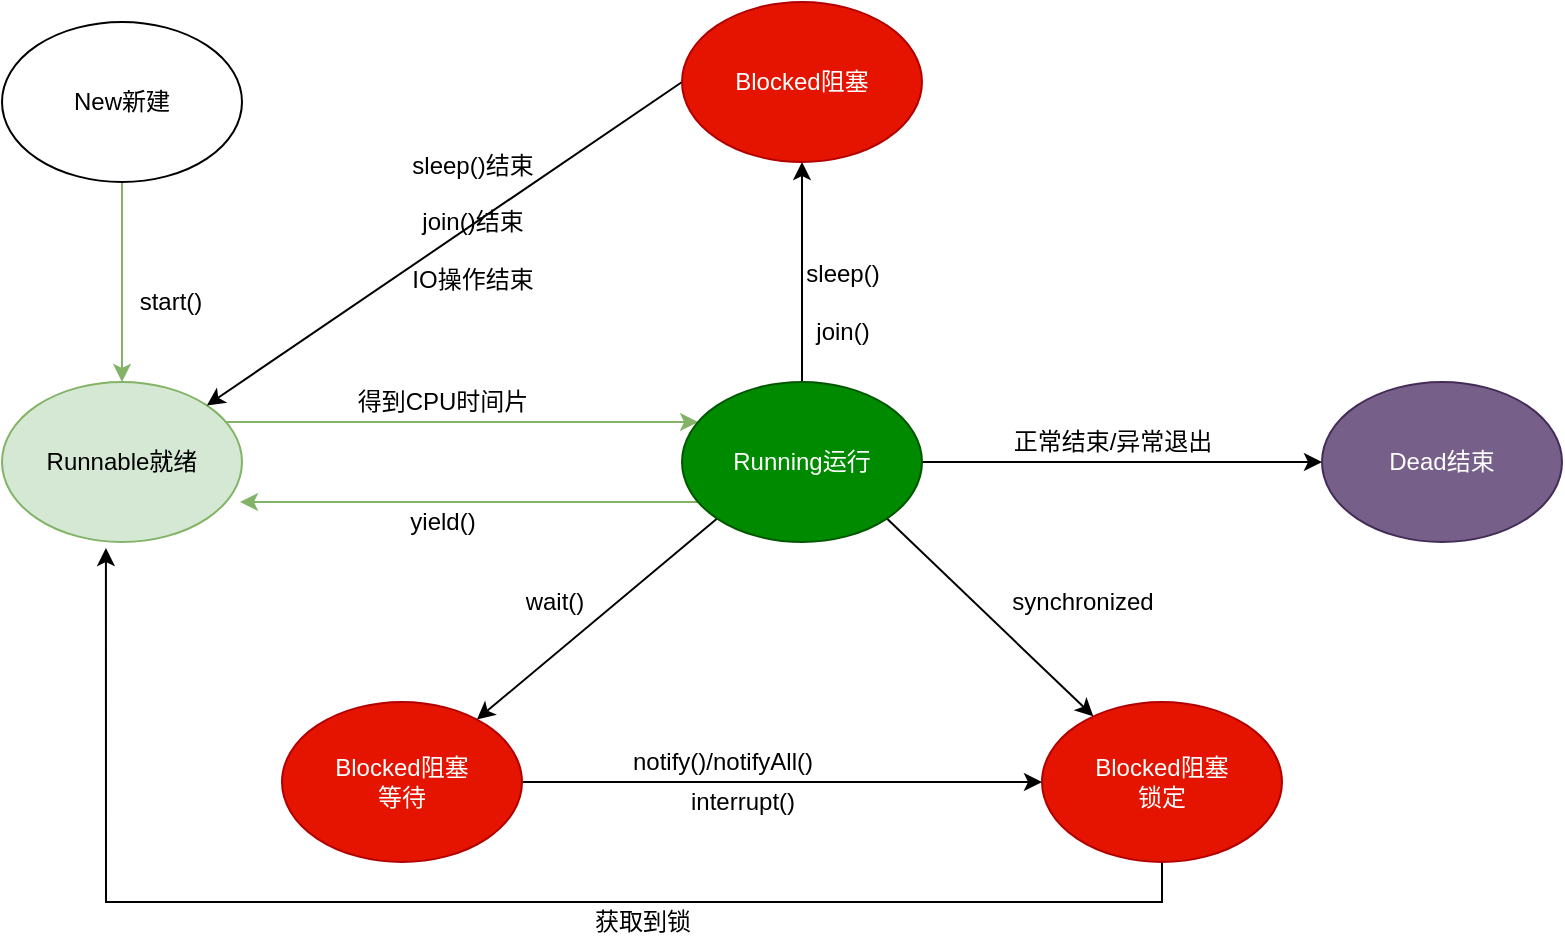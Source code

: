 <mxfile version="14.1.3" type="github">
  <diagram id="5902n-foPaxJyTyFdvGW" name="Page-1">
    <mxGraphModel dx="1360" dy="802" grid="1" gridSize="10" guides="1" tooltips="1" connect="1" arrows="1" fold="1" page="1" pageScale="1" pageWidth="827" pageHeight="1169" math="0" shadow="0">
      <root>
        <mxCell id="0" />
        <mxCell id="1" parent="0" />
        <mxCell id="BFam_49dZInnmD_Xnitz-19" value="" style="edgeStyle=orthogonalEdgeStyle;rounded=0;orthogonalLoop=1;jettySize=auto;html=1;fillColor=#d5e8d4;strokeColor=#82b366;" edge="1" parent="1" source="BFam_49dZInnmD_Xnitz-16" target="BFam_49dZInnmD_Xnitz-18">
          <mxGeometry relative="1" as="geometry">
            <Array as="points">
              <mxPoint x="620" y="850" />
              <mxPoint x="620" y="850" />
            </Array>
          </mxGeometry>
        </mxCell>
        <mxCell id="BFam_49dZInnmD_Xnitz-17" value="" style="edgeStyle=orthogonalEdgeStyle;rounded=0;orthogonalLoop=1;jettySize=auto;html=1;fillColor=#d5e8d4;strokeColor=#82b366;" edge="1" parent="1" source="BFam_49dZInnmD_Xnitz-15" target="BFam_49dZInnmD_Xnitz-16">
          <mxGeometry relative="1" as="geometry" />
        </mxCell>
        <mxCell id="BFam_49dZInnmD_Xnitz-15" value="New新建" style="ellipse;whiteSpace=wrap;html=1;" vertex="1" parent="1">
          <mxGeometry x="350" y="650" width="120" height="80" as="geometry" />
        </mxCell>
        <mxCell id="BFam_49dZInnmD_Xnitz-16" value="Runnable就绪" style="ellipse;whiteSpace=wrap;html=1;fillColor=#d5e8d4;strokeColor=#82b366;" vertex="1" parent="1">
          <mxGeometry x="350" y="830" width="120" height="80" as="geometry" />
        </mxCell>
        <mxCell id="BFam_49dZInnmD_Xnitz-23" style="edgeStyle=orthogonalEdgeStyle;rounded=0;orthogonalLoop=1;jettySize=auto;html=1;entryX=0.992;entryY=0.738;entryDx=0;entryDy=0;entryPerimeter=0;fillColor=#d5e8d4;strokeColor=#82b366;" edge="1" parent="1" source="BFam_49dZInnmD_Xnitz-18" target="BFam_49dZInnmD_Xnitz-16">
          <mxGeometry relative="1" as="geometry">
            <Array as="points">
              <mxPoint x="620" y="890" />
              <mxPoint x="620" y="890" />
            </Array>
          </mxGeometry>
        </mxCell>
        <mxCell id="BFam_49dZInnmD_Xnitz-27" value="" style="edgeStyle=orthogonalEdgeStyle;rounded=0;orthogonalLoop=1;jettySize=auto;html=1;" edge="1" parent="1" source="BFam_49dZInnmD_Xnitz-18" target="BFam_49dZInnmD_Xnitz-26">
          <mxGeometry relative="1" as="geometry" />
        </mxCell>
        <mxCell id="BFam_49dZInnmD_Xnitz-36" value="" style="edgeStyle=none;rounded=0;orthogonalLoop=1;jettySize=auto;html=1;" edge="1" parent="1" source="BFam_49dZInnmD_Xnitz-18" target="BFam_49dZInnmD_Xnitz-35">
          <mxGeometry relative="1" as="geometry" />
        </mxCell>
        <mxCell id="BFam_49dZInnmD_Xnitz-38" style="edgeStyle=none;rounded=0;orthogonalLoop=1;jettySize=auto;html=1;exitX=0;exitY=1;exitDx=0;exitDy=0;" edge="1" parent="1" source="BFam_49dZInnmD_Xnitz-18" target="BFam_49dZInnmD_Xnitz-39">
          <mxGeometry relative="1" as="geometry">
            <mxPoint x="550" y="1030" as="targetPoint" />
          </mxGeometry>
        </mxCell>
        <mxCell id="BFam_49dZInnmD_Xnitz-41" style="edgeStyle=none;rounded=0;orthogonalLoop=1;jettySize=auto;html=1;exitX=1;exitY=1;exitDx=0;exitDy=0;" edge="1" parent="1" source="BFam_49dZInnmD_Xnitz-18" target="BFam_49dZInnmD_Xnitz-42">
          <mxGeometry relative="1" as="geometry">
            <mxPoint x="920" y="1000" as="targetPoint" />
          </mxGeometry>
        </mxCell>
        <mxCell id="BFam_49dZInnmD_Xnitz-18" value="Running运行" style="ellipse;whiteSpace=wrap;html=1;fillColor=#008a00;strokeColor=#005700;fontColor=#ffffff;" vertex="1" parent="1">
          <mxGeometry x="690" y="830" width="120" height="80" as="geometry" />
        </mxCell>
        <mxCell id="BFam_49dZInnmD_Xnitz-20" value="得到CPU时间片" style="text;html=1;align=center;verticalAlign=middle;resizable=0;points=[];autosize=1;" vertex="1" parent="1">
          <mxGeometry x="520" y="830" width="100" height="20" as="geometry" />
        </mxCell>
        <mxCell id="BFam_49dZInnmD_Xnitz-21" value="start()" style="text;html=1;align=center;verticalAlign=middle;resizable=0;points=[];autosize=1;" vertex="1" parent="1">
          <mxGeometry x="409" y="780" width="50" height="20" as="geometry" />
        </mxCell>
        <mxCell id="BFam_49dZInnmD_Xnitz-25" value="yield()" style="text;html=1;align=center;verticalAlign=middle;resizable=0;points=[];autosize=1;" vertex="1" parent="1">
          <mxGeometry x="545" y="890" width="50" height="20" as="geometry" />
        </mxCell>
        <mxCell id="BFam_49dZInnmD_Xnitz-33" style="edgeStyle=none;rounded=0;orthogonalLoop=1;jettySize=auto;html=1;exitX=0;exitY=0.5;exitDx=0;exitDy=0;entryX=1;entryY=0;entryDx=0;entryDy=0;" edge="1" parent="1" source="BFam_49dZInnmD_Xnitz-26" target="BFam_49dZInnmD_Xnitz-16">
          <mxGeometry relative="1" as="geometry" />
        </mxCell>
        <mxCell id="BFam_49dZInnmD_Xnitz-26" value="Blocked阻塞" style="ellipse;whiteSpace=wrap;html=1;fillColor=#e51400;strokeColor=#B20000;fontColor=#ffffff;" vertex="1" parent="1">
          <mxGeometry x="690" y="640" width="120" height="80" as="geometry" />
        </mxCell>
        <mxCell id="BFam_49dZInnmD_Xnitz-28" value="sleep()&lt;br&gt;&lt;br&gt;join()" style="text;html=1;align=center;verticalAlign=middle;resizable=0;points=[];autosize=1;" vertex="1" parent="1">
          <mxGeometry x="745" y="765" width="50" height="50" as="geometry" />
        </mxCell>
        <mxCell id="BFam_49dZInnmD_Xnitz-34" value="sleep()结束&lt;br&gt;&lt;br&gt;join()结束&lt;br&gt;&lt;br&gt;IO操作结束" style="text;html=1;align=center;verticalAlign=middle;resizable=0;points=[];autosize=1;" vertex="1" parent="1">
          <mxGeometry x="545" y="710" width="80" height="80" as="geometry" />
        </mxCell>
        <mxCell id="BFam_49dZInnmD_Xnitz-35" value="Dead结束" style="ellipse;whiteSpace=wrap;html=1;fillColor=#76608a;strokeColor=#432D57;fontColor=#ffffff;" vertex="1" parent="1">
          <mxGeometry x="1010" y="830" width="120" height="80" as="geometry" />
        </mxCell>
        <mxCell id="BFam_49dZInnmD_Xnitz-37" value="正常结束/异常退出" style="text;html=1;align=center;verticalAlign=middle;resizable=0;points=[];autosize=1;" vertex="1" parent="1">
          <mxGeometry x="850" y="850" width="110" height="20" as="geometry" />
        </mxCell>
        <mxCell id="BFam_49dZInnmD_Xnitz-44" style="edgeStyle=none;rounded=0;orthogonalLoop=1;jettySize=auto;html=1;exitX=1;exitY=0.5;exitDx=0;exitDy=0;entryX=0;entryY=0.5;entryDx=0;entryDy=0;" edge="1" parent="1" source="BFam_49dZInnmD_Xnitz-39" target="BFam_49dZInnmD_Xnitz-42">
          <mxGeometry relative="1" as="geometry" />
        </mxCell>
        <mxCell id="BFam_49dZInnmD_Xnitz-39" value="Blocked阻塞&lt;br&gt;等待" style="ellipse;whiteSpace=wrap;html=1;fillColor=#e51400;strokeColor=#B20000;fontColor=#ffffff;" vertex="1" parent="1">
          <mxGeometry x="490" y="990" width="120" height="80" as="geometry" />
        </mxCell>
        <mxCell id="BFam_49dZInnmD_Xnitz-40" value="wait()" style="text;html=1;align=center;verticalAlign=middle;resizable=0;points=[];autosize=1;" vertex="1" parent="1">
          <mxGeometry x="606" y="930" width="40" height="20" as="geometry" />
        </mxCell>
        <mxCell id="BFam_49dZInnmD_Xnitz-49" style="edgeStyle=orthogonalEdgeStyle;rounded=0;orthogonalLoop=1;jettySize=auto;html=1;exitX=0.5;exitY=1;exitDx=0;exitDy=0;entryX=0.433;entryY=1.038;entryDx=0;entryDy=0;entryPerimeter=0;" edge="1" parent="1" source="BFam_49dZInnmD_Xnitz-42" target="BFam_49dZInnmD_Xnitz-16">
          <mxGeometry relative="1" as="geometry" />
        </mxCell>
        <mxCell id="BFam_49dZInnmD_Xnitz-42" value="Blocked阻塞&lt;br&gt;锁定" style="ellipse;whiteSpace=wrap;html=1;fillColor=#e51400;strokeColor=#B20000;fontColor=#ffffff;" vertex="1" parent="1">
          <mxGeometry x="870" y="990" width="120" height="80" as="geometry" />
        </mxCell>
        <mxCell id="BFam_49dZInnmD_Xnitz-43" value="synchronized" style="text;html=1;align=center;verticalAlign=middle;resizable=0;points=[];autosize=1;" vertex="1" parent="1">
          <mxGeometry x="845" y="930" width="90" height="20" as="geometry" />
        </mxCell>
        <mxCell id="BFam_49dZInnmD_Xnitz-45" value="notify()/notifyAll()" style="text;html=1;align=center;verticalAlign=middle;resizable=0;points=[];autosize=1;" vertex="1" parent="1">
          <mxGeometry x="655" y="1010" width="110" height="20" as="geometry" />
        </mxCell>
        <mxCell id="BFam_49dZInnmD_Xnitz-46" value="interrupt()" style="text;html=1;align=center;verticalAlign=middle;resizable=0;points=[];autosize=1;" vertex="1" parent="1">
          <mxGeometry x="685" y="1030" width="70" height="20" as="geometry" />
        </mxCell>
        <mxCell id="BFam_49dZInnmD_Xnitz-50" value="获取到锁" style="text;html=1;align=center;verticalAlign=middle;resizable=0;points=[];autosize=1;" vertex="1" parent="1">
          <mxGeometry x="640" y="1090" width="60" height="20" as="geometry" />
        </mxCell>
      </root>
    </mxGraphModel>
  </diagram>
</mxfile>
